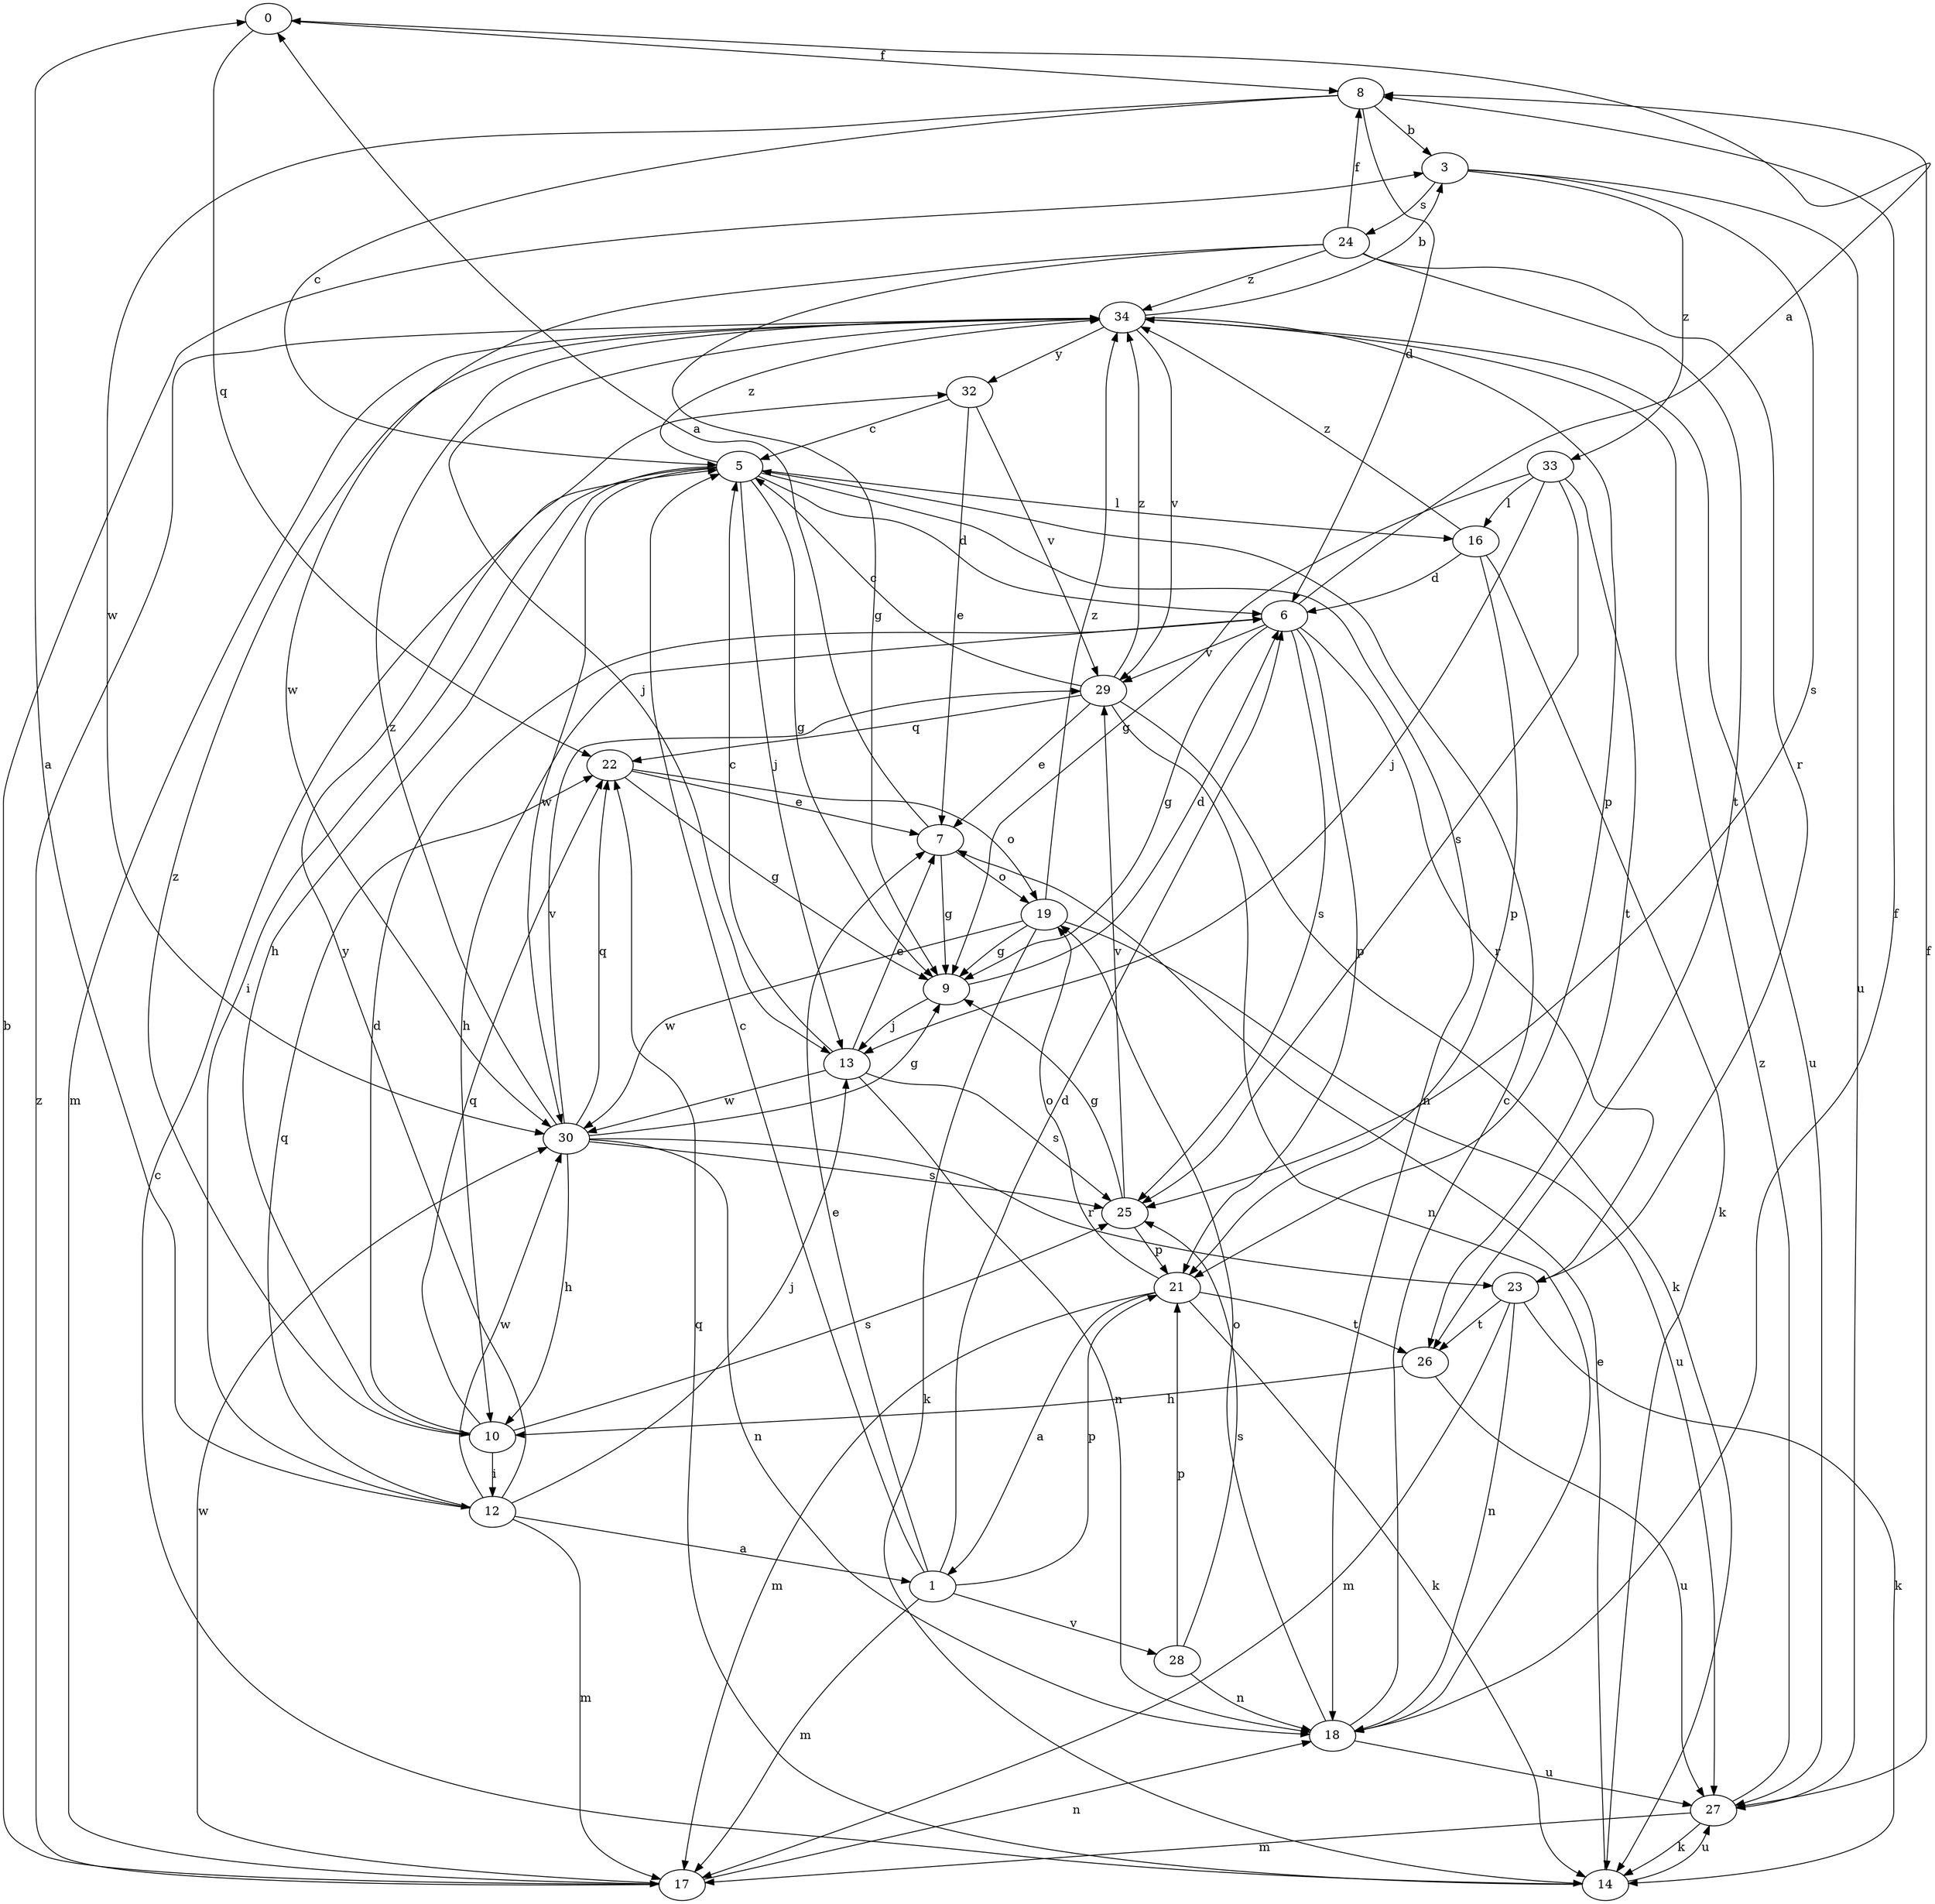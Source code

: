 strict digraph  {
0;
1;
3;
5;
6;
7;
8;
9;
10;
12;
13;
14;
16;
17;
18;
19;
21;
22;
23;
24;
25;
26;
27;
28;
29;
30;
32;
33;
34;
0 -> 8  [label=f];
0 -> 22  [label=q];
1 -> 5  [label=c];
1 -> 6  [label=d];
1 -> 7  [label=e];
1 -> 17  [label=m];
1 -> 21  [label=p];
1 -> 28  [label=v];
3 -> 24  [label=s];
3 -> 25  [label=s];
3 -> 27  [label=u];
3 -> 33  [label=z];
5 -> 6  [label=d];
5 -> 9  [label=g];
5 -> 10  [label=h];
5 -> 12  [label=i];
5 -> 13  [label=j];
5 -> 16  [label=l];
5 -> 18  [label=n];
5 -> 30  [label=w];
5 -> 34  [label=z];
6 -> 0  [label=a];
6 -> 9  [label=g];
6 -> 10  [label=h];
6 -> 21  [label=p];
6 -> 23  [label=r];
6 -> 25  [label=s];
6 -> 29  [label=v];
7 -> 0  [label=a];
7 -> 9  [label=g];
7 -> 19  [label=o];
8 -> 3  [label=b];
8 -> 5  [label=c];
8 -> 6  [label=d];
8 -> 30  [label=w];
9 -> 6  [label=d];
9 -> 13  [label=j];
10 -> 6  [label=d];
10 -> 12  [label=i];
10 -> 22  [label=q];
10 -> 25  [label=s];
10 -> 34  [label=z];
12 -> 0  [label=a];
12 -> 1  [label=a];
12 -> 13  [label=j];
12 -> 17  [label=m];
12 -> 22  [label=q];
12 -> 30  [label=w];
12 -> 32  [label=y];
13 -> 5  [label=c];
13 -> 7  [label=e];
13 -> 18  [label=n];
13 -> 25  [label=s];
13 -> 30  [label=w];
14 -> 5  [label=c];
14 -> 7  [label=e];
14 -> 22  [label=q];
14 -> 27  [label=u];
16 -> 6  [label=d];
16 -> 14  [label=k];
16 -> 21  [label=p];
16 -> 34  [label=z];
17 -> 3  [label=b];
17 -> 18  [label=n];
17 -> 30  [label=w];
17 -> 34  [label=z];
18 -> 5  [label=c];
18 -> 8  [label=f];
18 -> 19  [label=o];
18 -> 27  [label=u];
19 -> 9  [label=g];
19 -> 14  [label=k];
19 -> 27  [label=u];
19 -> 30  [label=w];
19 -> 34  [label=z];
21 -> 1  [label=a];
21 -> 14  [label=k];
21 -> 17  [label=m];
21 -> 19  [label=o];
21 -> 26  [label=t];
22 -> 7  [label=e];
22 -> 9  [label=g];
22 -> 19  [label=o];
23 -> 14  [label=k];
23 -> 17  [label=m];
23 -> 18  [label=n];
23 -> 26  [label=t];
24 -> 8  [label=f];
24 -> 9  [label=g];
24 -> 23  [label=r];
24 -> 26  [label=t];
24 -> 30  [label=w];
24 -> 34  [label=z];
25 -> 9  [label=g];
25 -> 21  [label=p];
25 -> 29  [label=v];
26 -> 10  [label=h];
26 -> 27  [label=u];
27 -> 8  [label=f];
27 -> 14  [label=k];
27 -> 17  [label=m];
27 -> 34  [label=z];
28 -> 18  [label=n];
28 -> 21  [label=p];
28 -> 25  [label=s];
29 -> 5  [label=c];
29 -> 7  [label=e];
29 -> 14  [label=k];
29 -> 18  [label=n];
29 -> 22  [label=q];
29 -> 34  [label=z];
30 -> 9  [label=g];
30 -> 10  [label=h];
30 -> 18  [label=n];
30 -> 22  [label=q];
30 -> 23  [label=r];
30 -> 25  [label=s];
30 -> 29  [label=v];
30 -> 34  [label=z];
32 -> 5  [label=c];
32 -> 7  [label=e];
32 -> 29  [label=v];
33 -> 9  [label=g];
33 -> 13  [label=j];
33 -> 16  [label=l];
33 -> 25  [label=s];
33 -> 26  [label=t];
34 -> 3  [label=b];
34 -> 13  [label=j];
34 -> 17  [label=m];
34 -> 21  [label=p];
34 -> 27  [label=u];
34 -> 29  [label=v];
34 -> 32  [label=y];
}
